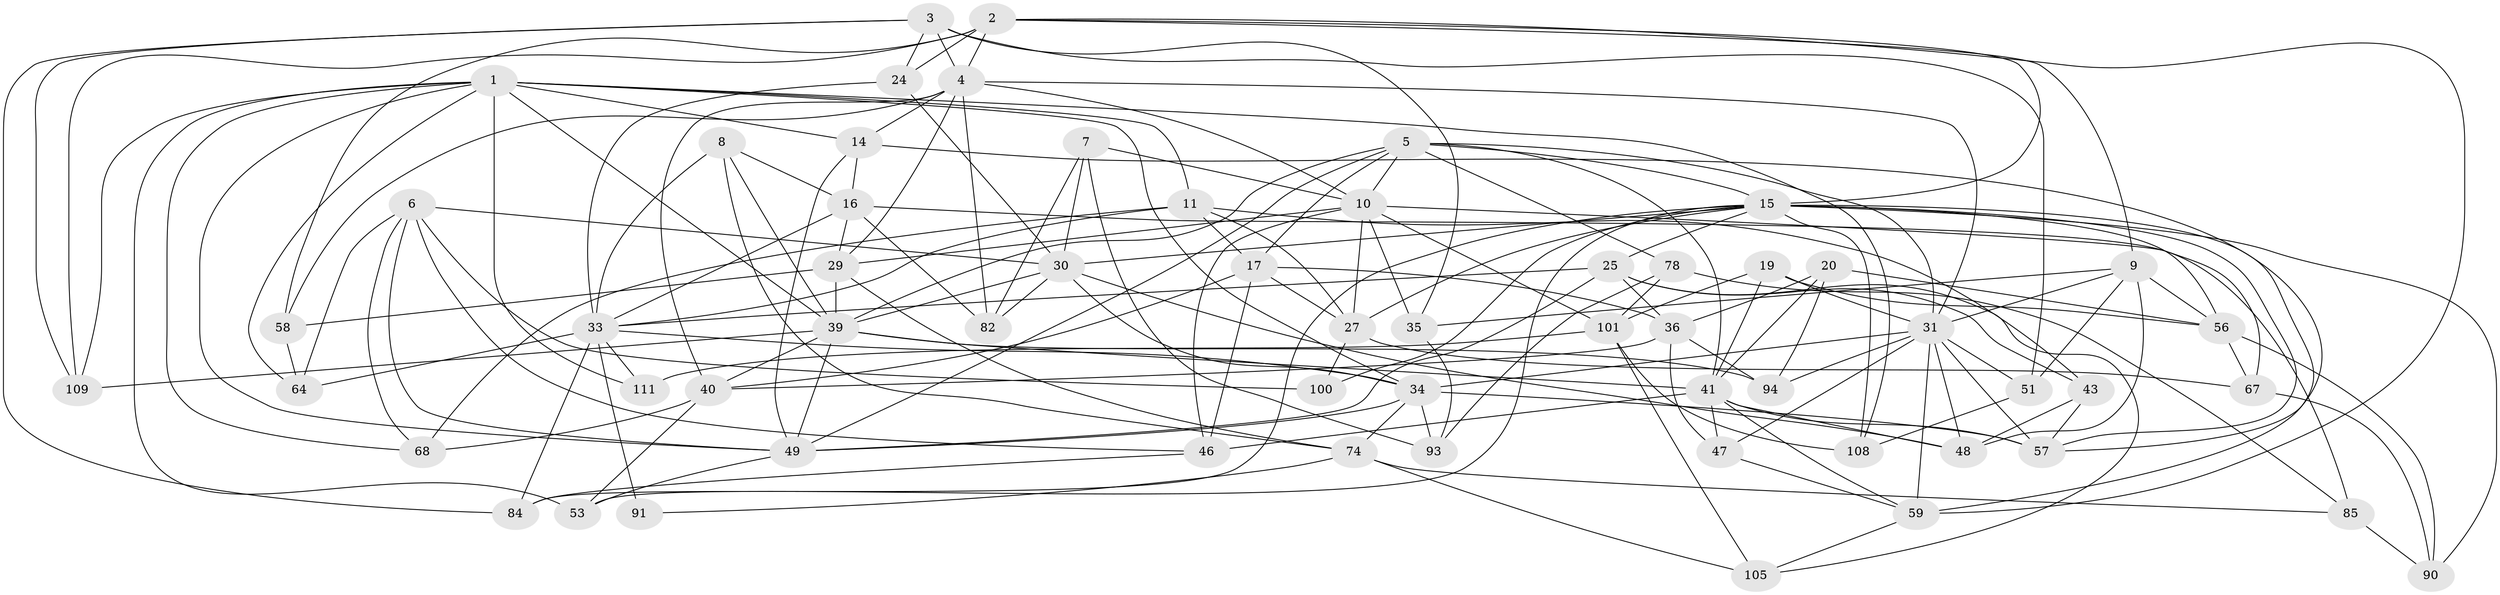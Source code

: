 // original degree distribution, {4: 1.0}
// Generated by graph-tools (version 1.1) at 2025/16/03/09/25 04:16:27]
// undirected, 59 vertices, 168 edges
graph export_dot {
graph [start="1"]
  node [color=gray90,style=filled];
  1 [super="+18+76"];
  2 [super="+13"];
  3 [super="+88"];
  4 [super="+102+103+23"];
  5 [super="+26+80"];
  6 [super="+117"];
  7;
  8;
  9 [super="+52"];
  10 [super="+87+12"];
  11 [super="+118"];
  14 [super="+22"];
  15 [super="+37+77"];
  16 [super="+38"];
  17 [super="+21"];
  19;
  20;
  24;
  25 [super="+28"];
  27 [super="+79"];
  29 [super="+55"];
  30 [super="+70+106"];
  31 [super="+32+98"];
  33 [super="+61+73"];
  34 [super="+65+44"];
  35;
  36 [super="+113"];
  39 [super="+63+66+45"];
  40 [super="+116"];
  41 [super="+95+62"];
  43;
  46 [super="+75"];
  47;
  48 [super="+54"];
  49 [super="+86+50"];
  51;
  53;
  56 [super="+107"];
  57 [super="+112+96"];
  58;
  59 [super="+71"];
  64;
  67;
  68;
  74 [super="+99"];
  78;
  82;
  84;
  85;
  90;
  91;
  93;
  94;
  100;
  101 [super="+110"];
  105;
  108;
  109;
  111;
  1 -- 109;
  1 -- 34;
  1 -- 64;
  1 -- 108;
  1 -- 14;
  1 -- 111 [weight=2];
  1 -- 49;
  1 -- 11;
  1 -- 68;
  1 -- 53;
  1 -- 39;
  2 -- 58;
  2 -- 24;
  2 -- 15;
  2 -- 4;
  2 -- 9;
  2 -- 59 [weight=2];
  2 -- 109;
  3 -- 51;
  3 -- 35;
  3 -- 24;
  3 -- 84;
  3 -- 109;
  3 -- 4;
  4 -- 82;
  4 -- 29;
  4 -- 14 [weight=2];
  4 -- 40;
  4 -- 31;
  4 -- 10;
  4 -- 58;
  5 -- 31;
  5 -- 17;
  5 -- 41;
  5 -- 78;
  5 -- 15;
  5 -- 10;
  5 -- 39;
  5 -- 49;
  6 -- 100;
  6 -- 30;
  6 -- 64;
  6 -- 68;
  6 -- 46;
  6 -- 49;
  7 -- 93;
  7 -- 82;
  7 -- 30;
  7 -- 10;
  8 -- 16;
  8 -- 74;
  8 -- 33;
  8 -- 39;
  9 -- 35;
  9 -- 48;
  9 -- 51;
  9 -- 56;
  9 -- 31;
  10 -- 67;
  10 -- 101;
  10 -- 27;
  10 -- 29;
  10 -- 46 [weight=2];
  10 -- 35;
  11 -- 27;
  11 -- 68;
  11 -- 43;
  11 -- 17;
  11 -- 33;
  14 -- 16;
  14 -- 57;
  14 -- 49;
  15 -- 84;
  15 -- 53;
  15 -- 100 [weight=2];
  15 -- 90;
  15 -- 56;
  15 -- 25;
  15 -- 30;
  15 -- 57;
  15 -- 59;
  15 -- 108;
  15 -- 27;
  16 -- 29;
  16 -- 82;
  16 -- 85;
  16 -- 33;
  17 -- 36;
  17 -- 40;
  17 -- 27;
  17 -- 46;
  19 -- 56;
  19 -- 101;
  19 -- 41;
  19 -- 31;
  20 -- 94;
  20 -- 41;
  20 -- 56;
  20 -- 36;
  24 -- 30;
  24 -- 33;
  25 -- 43;
  25 -- 33;
  25 -- 105;
  25 -- 36;
  25 -- 49;
  27 -- 100;
  27 -- 67;
  29 -- 58;
  29 -- 74;
  29 -- 39;
  30 -- 34;
  30 -- 82;
  30 -- 39;
  30 -- 48;
  31 -- 34;
  31 -- 48;
  31 -- 51;
  31 -- 57;
  31 -- 59 [weight=2];
  31 -- 94;
  31 -- 47;
  33 -- 84;
  33 -- 91 [weight=3];
  33 -- 111;
  33 -- 64;
  33 -- 34;
  34 -- 93;
  34 -- 74;
  34 -- 49;
  34 -- 57;
  35 -- 93;
  36 -- 47;
  36 -- 40;
  36 -- 94;
  39 -- 49;
  39 -- 94;
  39 -- 40;
  39 -- 41;
  39 -- 109;
  40 -- 68;
  40 -- 53;
  41 -- 47;
  41 -- 46;
  41 -- 48 [weight=2];
  41 -- 59;
  41 -- 57;
  43 -- 57;
  43 -- 48;
  46 -- 84;
  47 -- 59;
  49 -- 53;
  51 -- 108;
  56 -- 90;
  56 -- 67;
  58 -- 64;
  59 -- 105;
  67 -- 90;
  74 -- 85;
  74 -- 105;
  74 -- 91;
  78 -- 93;
  78 -- 85;
  78 -- 101;
  85 -- 90;
  101 -- 111;
  101 -- 105;
  101 -- 108;
}
